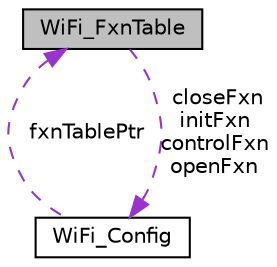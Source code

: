 digraph "WiFi_FxnTable"
{
  edge [fontname="Helvetica",fontsize="10",labelfontname="Helvetica",labelfontsize="10"];
  node [fontname="Helvetica",fontsize="10",shape=record];
  Node1 [label="WiFi_FxnTable",height=0.2,width=0.4,color="black", fillcolor="grey75", style="filled", fontcolor="black"];
  Node2 -> Node1 [dir="back",color="darkorchid3",fontsize="10",style="dashed",label=" closeFxn\ninitFxn\ncontrolFxn\nopenFxn" ];
  Node2 [label="WiFi_Config",height=0.2,width=0.4,color="black", fillcolor="white", style="filled",URL="$struct_wi_fi___config.html",tooltip="WiFi Global configuration. "];
  Node1 -> Node2 [dir="back",color="darkorchid3",fontsize="10",style="dashed",label=" fxnTablePtr" ];
}
